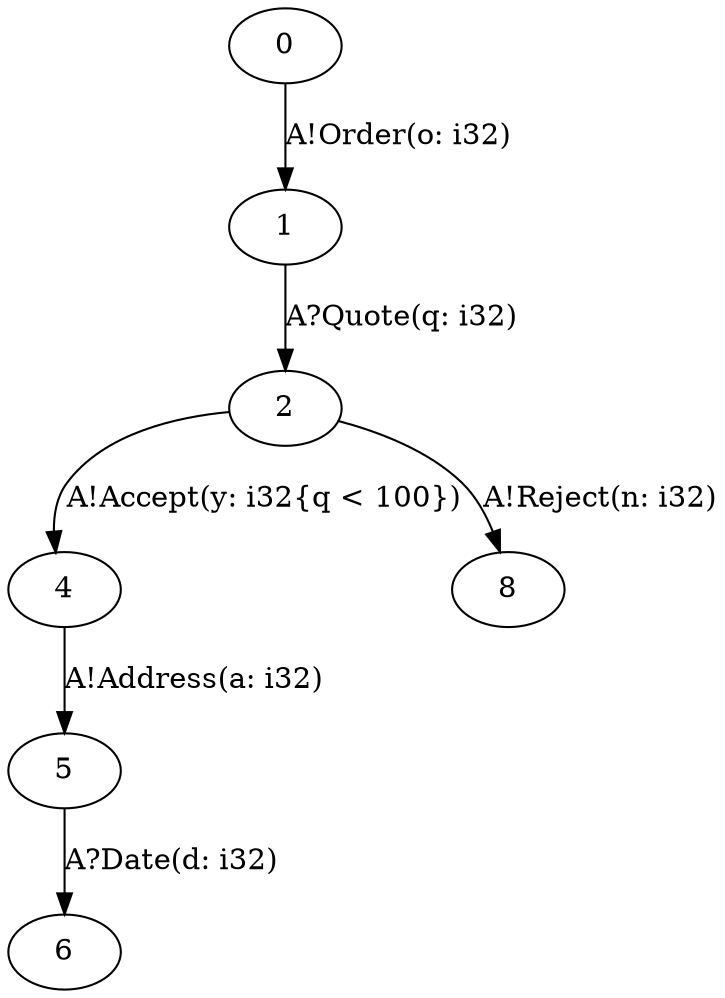 digraph C {
  0;
  1;
  2;
  4;
  5;
  6;
  8;
  
  
  0 -> 1 [label="A!Order(o: i32)", ];
  1 -> 2 [label="A?Quote(q: i32)", ];
  2 -> 4 [label="A!Accept(y: i32{q < 100})", ];
  2 -> 8 [label="A!Reject(n: i32)", ];
  4 -> 5 [label="A!Address(a: i32)", ];
  5 -> 6 [label="A?Date(d: i32)", ];
  
  }
